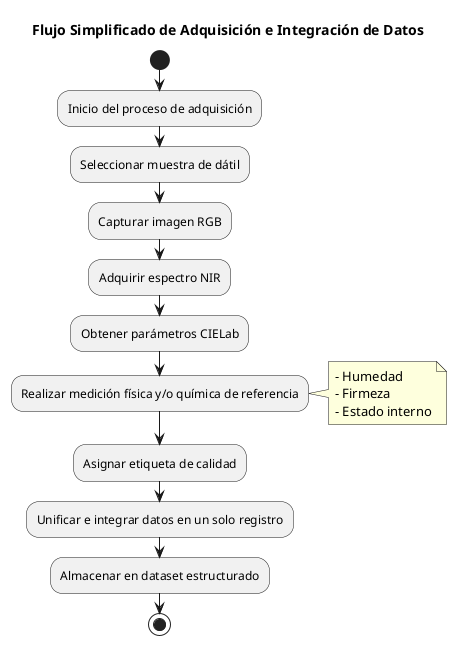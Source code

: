 @startuml
title Flujo Simplificado de Adquisición e Integración de Datos

start
:Inicio del proceso de adquisición;
:Seleccionar muestra de dátil;

:Capturar imagen RGB;
:Adquirir espectro NIR;
:Obtener parámetros CIELab;

:Realizar medición física y/o química de referencia;
note right
  - Humedad
  - Firmeza
  - Estado interno
end note

:Asignar etiqueta de calidad;

:Unificar e integrar datos en un solo registro;
:Almacenar en dataset estructurado;

stop
@enduml